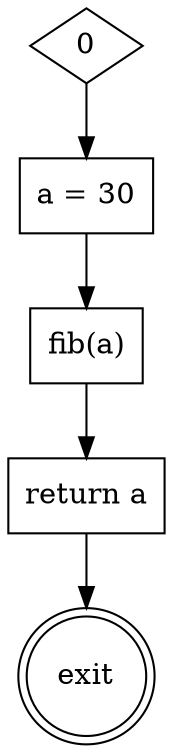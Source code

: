 digraph main {
    rankdir=TB;
    
    0 [shape=diamond];
    1 [label="a = 30", shape=box];
    2 [label="fib(a)", shape=box];
    3 [label="return a", shape=box];
    exit [shape=doublecircle];
    
    0 -> 1;
    1 -> 2;
    2 -> 3;
    3 -> exit;
}